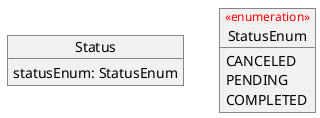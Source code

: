 @startuml
skinparam arrowThickness 1.1
skinparam arrowColor black
skinparam classBackgroundColor MODEL_COLOR
'skinparam classAttributeIconSize 0
'skinparam usecaseAttributeIconSize 0
'skinparam usecaseAttributeFontSize 0
'skinparam classAttributeIconSize 0
'skinparam usecaseAttributeIconSize 0
skinparam object {
  StereotypeFontColor<<enumeration>> red
  StereotypeFontStyle<<enumeration>> normal
 }

'hide circle
'show arrows
'hide methods
'
'Class Order {
'}
'
'Order *--> Deadline
'Order *--> OrderDate
'Order *--> Price
'Order *--> Remark
'Order *--> Status

object Status {
    statusEnum: StatusEnum
}

object StatusEnum <<enumeration>> {
    CANCELED
    PENDING
    COMPLETED
}


@enduml

